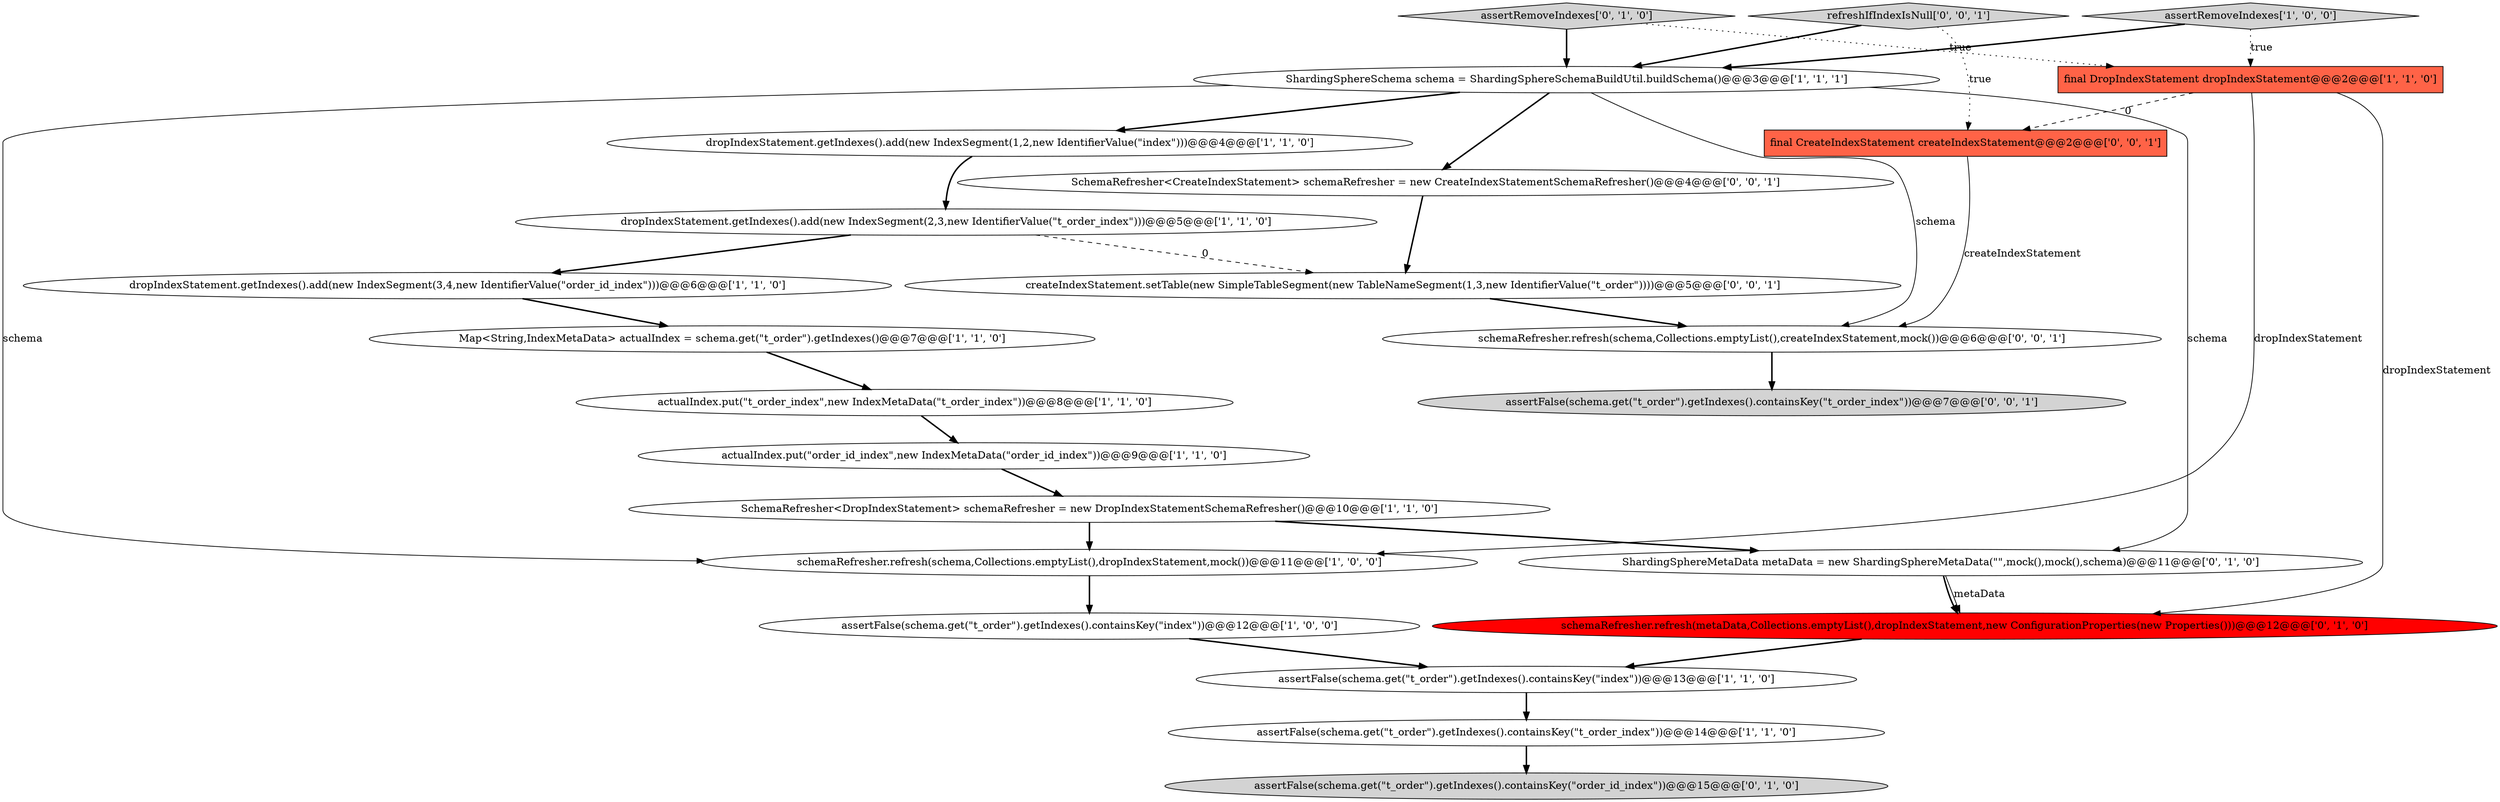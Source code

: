digraph {
13 [style = filled, label = "dropIndexStatement.getIndexes().add(new IndexSegment(3,4,new IdentifierValue(\"order_id_index\")))@@@6@@@['1', '1', '0']", fillcolor = white, shape = ellipse image = "AAA0AAABBB1BBB"];
10 [style = filled, label = "assertRemoveIndexes['1', '0', '0']", fillcolor = lightgray, shape = diamond image = "AAA0AAABBB1BBB"];
12 [style = filled, label = "actualIndex.put(\"t_order_index\",new IndexMetaData(\"t_order_index\"))@@@8@@@['1', '1', '0']", fillcolor = white, shape = ellipse image = "AAA0AAABBB1BBB"];
6 [style = filled, label = "Map<String,IndexMetaData> actualIndex = schema.get(\"t_order\").getIndexes()@@@7@@@['1', '1', '0']", fillcolor = white, shape = ellipse image = "AAA0AAABBB1BBB"];
18 [style = filled, label = "createIndexStatement.setTable(new SimpleTableSegment(new TableNameSegment(1,3,new IdentifierValue(\"t_order\"))))@@@5@@@['0', '0', '1']", fillcolor = white, shape = ellipse image = "AAA0AAABBB3BBB"];
16 [style = filled, label = "assertFalse(schema.get(\"t_order\").getIndexes().containsKey(\"order_id_index\"))@@@15@@@['0', '1', '0']", fillcolor = lightgray, shape = ellipse image = "AAA0AAABBB2BBB"];
3 [style = filled, label = "final DropIndexStatement dropIndexStatement@@@2@@@['1', '1', '0']", fillcolor = tomato, shape = box image = "AAA0AAABBB1BBB"];
19 [style = filled, label = "assertFalse(schema.get(\"t_order\").getIndexes().containsKey(\"t_order_index\"))@@@7@@@['0', '0', '1']", fillcolor = lightgray, shape = ellipse image = "AAA0AAABBB3BBB"];
17 [style = filled, label = "assertRemoveIndexes['0', '1', '0']", fillcolor = lightgray, shape = diamond image = "AAA0AAABBB2BBB"];
21 [style = filled, label = "schemaRefresher.refresh(schema,Collections.emptyList(),createIndexStatement,mock())@@@6@@@['0', '0', '1']", fillcolor = white, shape = ellipse image = "AAA0AAABBB3BBB"];
1 [style = filled, label = "dropIndexStatement.getIndexes().add(new IndexSegment(1,2,new IdentifierValue(\"index\")))@@@4@@@['1', '1', '0']", fillcolor = white, shape = ellipse image = "AAA0AAABBB1BBB"];
15 [style = filled, label = "ShardingSphereMetaData metaData = new ShardingSphereMetaData(\"\",mock(),mock(),schema)@@@11@@@['0', '1', '0']", fillcolor = white, shape = ellipse image = "AAA0AAABBB2BBB"];
11 [style = filled, label = "actualIndex.put(\"order_id_index\",new IndexMetaData(\"order_id_index\"))@@@9@@@['1', '1', '0']", fillcolor = white, shape = ellipse image = "AAA0AAABBB1BBB"];
5 [style = filled, label = "schemaRefresher.refresh(schema,Collections.emptyList(),dropIndexStatement,mock())@@@11@@@['1', '0', '0']", fillcolor = white, shape = ellipse image = "AAA0AAABBB1BBB"];
8 [style = filled, label = "assertFalse(schema.get(\"t_order\").getIndexes().containsKey(\"t_order_index\"))@@@14@@@['1', '1', '0']", fillcolor = white, shape = ellipse image = "AAA0AAABBB1BBB"];
23 [style = filled, label = "SchemaRefresher<CreateIndexStatement> schemaRefresher = new CreateIndexStatementSchemaRefresher()@@@4@@@['0', '0', '1']", fillcolor = white, shape = ellipse image = "AAA0AAABBB3BBB"];
0 [style = filled, label = "SchemaRefresher<DropIndexStatement> schemaRefresher = new DropIndexStatementSchemaRefresher()@@@10@@@['1', '1', '0']", fillcolor = white, shape = ellipse image = "AAA0AAABBB1BBB"];
9 [style = filled, label = "assertFalse(schema.get(\"t_order\").getIndexes().containsKey(\"index\"))@@@12@@@['1', '0', '0']", fillcolor = white, shape = ellipse image = "AAA0AAABBB1BBB"];
7 [style = filled, label = "dropIndexStatement.getIndexes().add(new IndexSegment(2,3,new IdentifierValue(\"t_order_index\")))@@@5@@@['1', '1', '0']", fillcolor = white, shape = ellipse image = "AAA0AAABBB1BBB"];
14 [style = filled, label = "schemaRefresher.refresh(metaData,Collections.emptyList(),dropIndexStatement,new ConfigurationProperties(new Properties()))@@@12@@@['0', '1', '0']", fillcolor = red, shape = ellipse image = "AAA1AAABBB2BBB"];
22 [style = filled, label = "final CreateIndexStatement createIndexStatement@@@2@@@['0', '0', '1']", fillcolor = tomato, shape = box image = "AAA0AAABBB3BBB"];
20 [style = filled, label = "refreshIfIndexIsNull['0', '0', '1']", fillcolor = lightgray, shape = diamond image = "AAA0AAABBB3BBB"];
4 [style = filled, label = "ShardingSphereSchema schema = ShardingSphereSchemaBuildUtil.buildSchema()@@@3@@@['1', '1', '1']", fillcolor = white, shape = ellipse image = "AAA0AAABBB1BBB"];
2 [style = filled, label = "assertFalse(schema.get(\"t_order\").getIndexes().containsKey(\"index\"))@@@13@@@['1', '1', '0']", fillcolor = white, shape = ellipse image = "AAA0AAABBB1BBB"];
4->21 [style = solid, label="schema"];
7->13 [style = bold, label=""];
8->16 [style = bold, label=""];
7->18 [style = dashed, label="0"];
5->9 [style = bold, label=""];
15->14 [style = bold, label=""];
21->19 [style = bold, label=""];
9->2 [style = bold, label=""];
4->15 [style = solid, label="schema"];
3->14 [style = solid, label="dropIndexStatement"];
12->11 [style = bold, label=""];
3->5 [style = solid, label="dropIndexStatement"];
10->3 [style = dotted, label="true"];
15->14 [style = solid, label="metaData"];
3->22 [style = dashed, label="0"];
1->7 [style = bold, label=""];
17->3 [style = dotted, label="true"];
0->15 [style = bold, label=""];
20->4 [style = bold, label=""];
11->0 [style = bold, label=""];
22->21 [style = solid, label="createIndexStatement"];
10->4 [style = bold, label=""];
4->1 [style = bold, label=""];
4->5 [style = solid, label="schema"];
14->2 [style = bold, label=""];
20->22 [style = dotted, label="true"];
18->21 [style = bold, label=""];
13->6 [style = bold, label=""];
23->18 [style = bold, label=""];
17->4 [style = bold, label=""];
4->23 [style = bold, label=""];
2->8 [style = bold, label=""];
0->5 [style = bold, label=""];
6->12 [style = bold, label=""];
}
